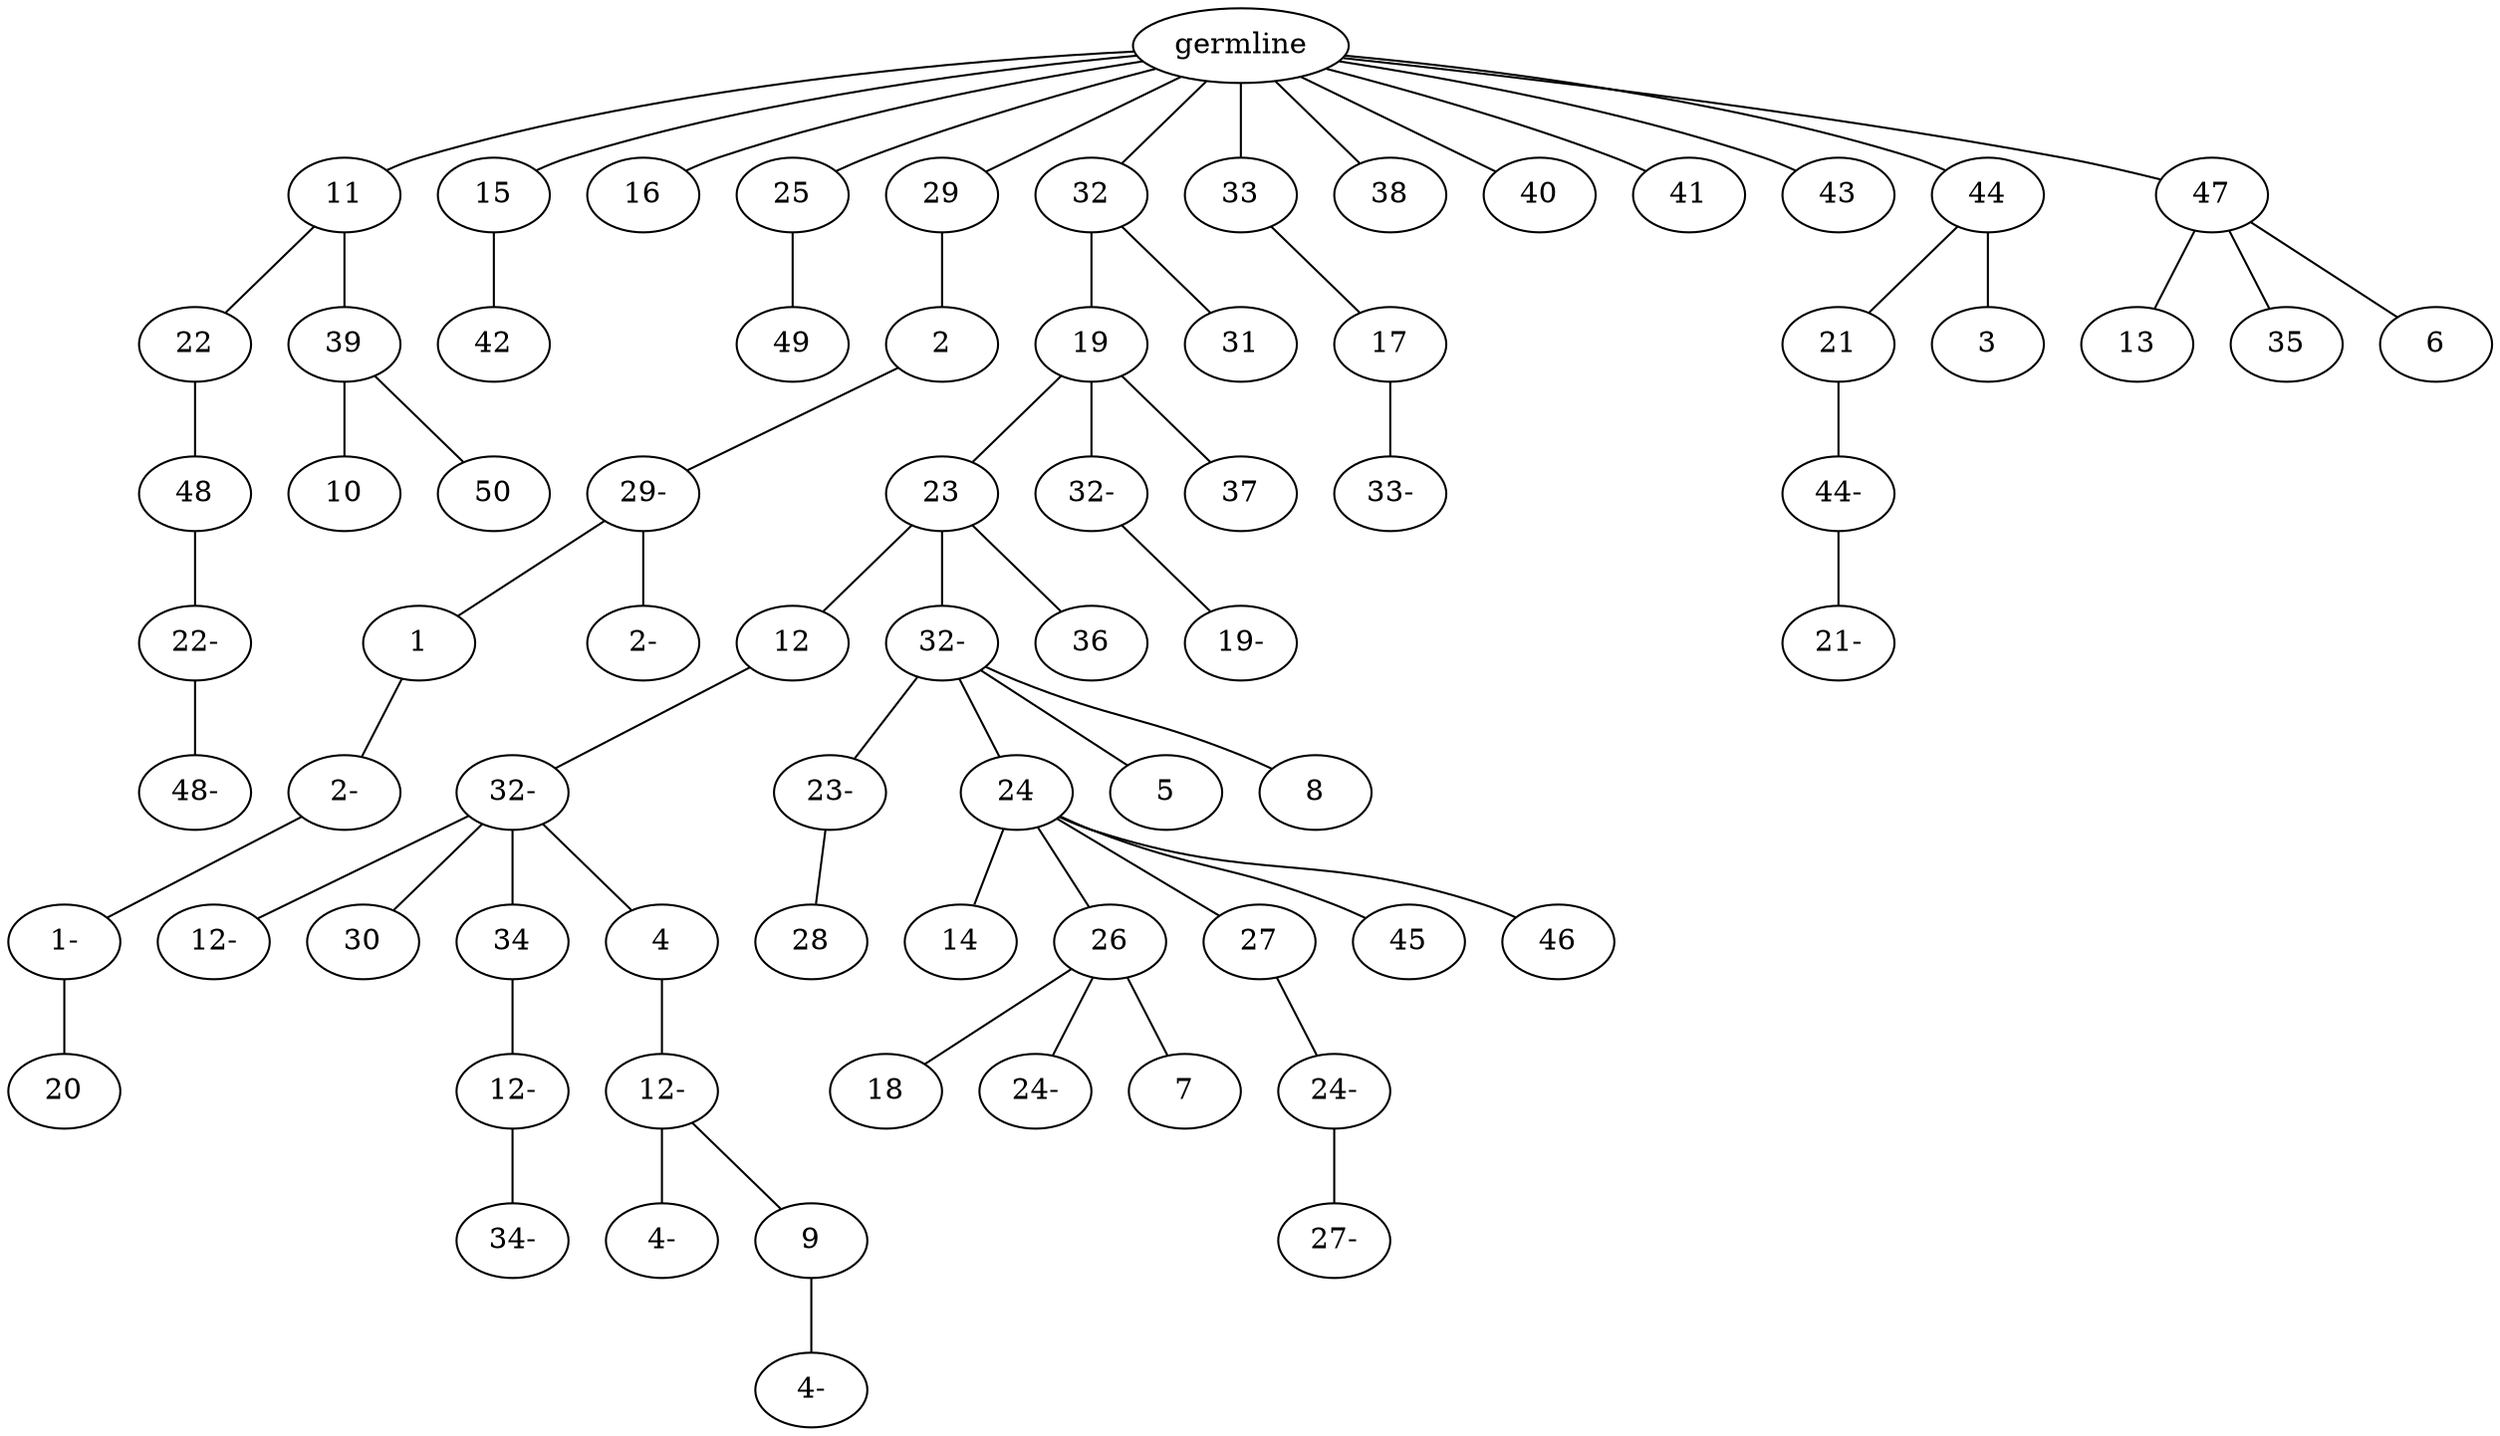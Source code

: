 graph tree {
    "139916105919264" [label="germline"];
    "139916108349552" [label="11"];
    "139916110765744" [label="22"];
    "139916102646848" [label="48"];
    "139916102646992" [label="22-"];
    "139916113745136" [label="48-"];
    "139916102647760" [label="39"];
    "139916097707600" [label="10"];
    "139916113746672" [label="50"];
    "139916102273248" [label="15"];
    "139916113746336" [label="42"];
    "139916102645600" [label="16"];
    "139916113745952" [label="25"];
    "139916113744896" [label="49"];
    "139916113745376" [label="29"];
    "139916113744032" [label="2"];
    "139916113745568" [label="29-"];
    "139916113747440" [label="1"];
    "139916113744704" [label="2-"];
    "139916113746240" [label="1-"];
    "139916113747296" [label="20"];
    "139916113747200" [label="2-"];
    "139916113746192" [label="32"];
    "139916113744176" [label="19"];
    "139916113747872" [label="23"];
    "139916113746912" [label="12"];
    "139916113747680" [label="32-"];
    "139916113745424" [label="12-"];
    "139916113746384" [label="30"];
    "139916110597424" [label="34"];
    "139916110596560" [label="12-"];
    "139916110596224" [label="34-"];
    "139916110595408" [label="4"];
    "139916110597040" [label="12-"];
    "139916110595360" [label="4-"];
    "139916110595600" [label="9"];
    "139916110596896" [label="4-"];
    "139916113746288" [label="32-"];
    "139916110596320" [label="23-"];
    "139916110595984" [label="28"];
    "139916110595888" [label="24"];
    "139916110594112" [label="14"];
    "139916110596656" [label="26"];
    "139916110598000" [label="18"];
    "139916110594880" [label="24-"];
    "139916110594496" [label="7"];
    "139916110596992" [label="27"];
    "139916110595072" [label="24-"];
    "139916110597904" [label="27-"];
    "139916110595552" [label="45"];
    "139916110594352" [label="46"];
    "139916110595648" [label="5"];
    "139916110598048" [label="8"];
    "139916113747920" [label="36"];
    "139916113744944" [label="32-"];
    "139916110594304" [label="19-"];
    "139916110597280" [label="37"];
    "139916113747824" [label="31"];
    "139916113746576" [label="33"];
    "139916104947648" [label="17"];
    "139916104947504" [label="33-"];
    "139916113746144" [label="38"];
    "139916104946976" [label="40"];
    "139916104945872" [label="41"];
    "139916104946064" [label="43"];
    "139916104947696" [label="44"];
    "139916104947312" [label="21"];
    "139916104946256" [label="44-"];
    "139916104946304" [label="21-"];
    "139916104949328" [label="3"];
    "139916104948128" [label="47"];
    "139916104947744" [label="13"];
    "139916104946160" [label="35"];
    "139916104949664" [label="6"];
    "139916105919264" -- "139916108349552";
    "139916105919264" -- "139916102273248";
    "139916105919264" -- "139916102645600";
    "139916105919264" -- "139916113745952";
    "139916105919264" -- "139916113745376";
    "139916105919264" -- "139916113746192";
    "139916105919264" -- "139916113746576";
    "139916105919264" -- "139916113746144";
    "139916105919264" -- "139916104946976";
    "139916105919264" -- "139916104945872";
    "139916105919264" -- "139916104946064";
    "139916105919264" -- "139916104947696";
    "139916105919264" -- "139916104948128";
    "139916108349552" -- "139916110765744";
    "139916108349552" -- "139916102647760";
    "139916110765744" -- "139916102646848";
    "139916102646848" -- "139916102646992";
    "139916102646992" -- "139916113745136";
    "139916102647760" -- "139916097707600";
    "139916102647760" -- "139916113746672";
    "139916102273248" -- "139916113746336";
    "139916113745952" -- "139916113744896";
    "139916113745376" -- "139916113744032";
    "139916113744032" -- "139916113745568";
    "139916113745568" -- "139916113747440";
    "139916113745568" -- "139916113747200";
    "139916113747440" -- "139916113744704";
    "139916113744704" -- "139916113746240";
    "139916113746240" -- "139916113747296";
    "139916113746192" -- "139916113744176";
    "139916113746192" -- "139916113747824";
    "139916113744176" -- "139916113747872";
    "139916113744176" -- "139916113744944";
    "139916113744176" -- "139916110597280";
    "139916113747872" -- "139916113746912";
    "139916113747872" -- "139916113746288";
    "139916113747872" -- "139916113747920";
    "139916113746912" -- "139916113747680";
    "139916113747680" -- "139916113745424";
    "139916113747680" -- "139916113746384";
    "139916113747680" -- "139916110597424";
    "139916113747680" -- "139916110595408";
    "139916110597424" -- "139916110596560";
    "139916110596560" -- "139916110596224";
    "139916110595408" -- "139916110597040";
    "139916110597040" -- "139916110595360";
    "139916110597040" -- "139916110595600";
    "139916110595600" -- "139916110596896";
    "139916113746288" -- "139916110596320";
    "139916113746288" -- "139916110595888";
    "139916113746288" -- "139916110595648";
    "139916113746288" -- "139916110598048";
    "139916110596320" -- "139916110595984";
    "139916110595888" -- "139916110594112";
    "139916110595888" -- "139916110596656";
    "139916110595888" -- "139916110596992";
    "139916110595888" -- "139916110595552";
    "139916110595888" -- "139916110594352";
    "139916110596656" -- "139916110598000";
    "139916110596656" -- "139916110594880";
    "139916110596656" -- "139916110594496";
    "139916110596992" -- "139916110595072";
    "139916110595072" -- "139916110597904";
    "139916113744944" -- "139916110594304";
    "139916113746576" -- "139916104947648";
    "139916104947648" -- "139916104947504";
    "139916104947696" -- "139916104947312";
    "139916104947696" -- "139916104949328";
    "139916104947312" -- "139916104946256";
    "139916104946256" -- "139916104946304";
    "139916104948128" -- "139916104947744";
    "139916104948128" -- "139916104946160";
    "139916104948128" -- "139916104949664";
}
